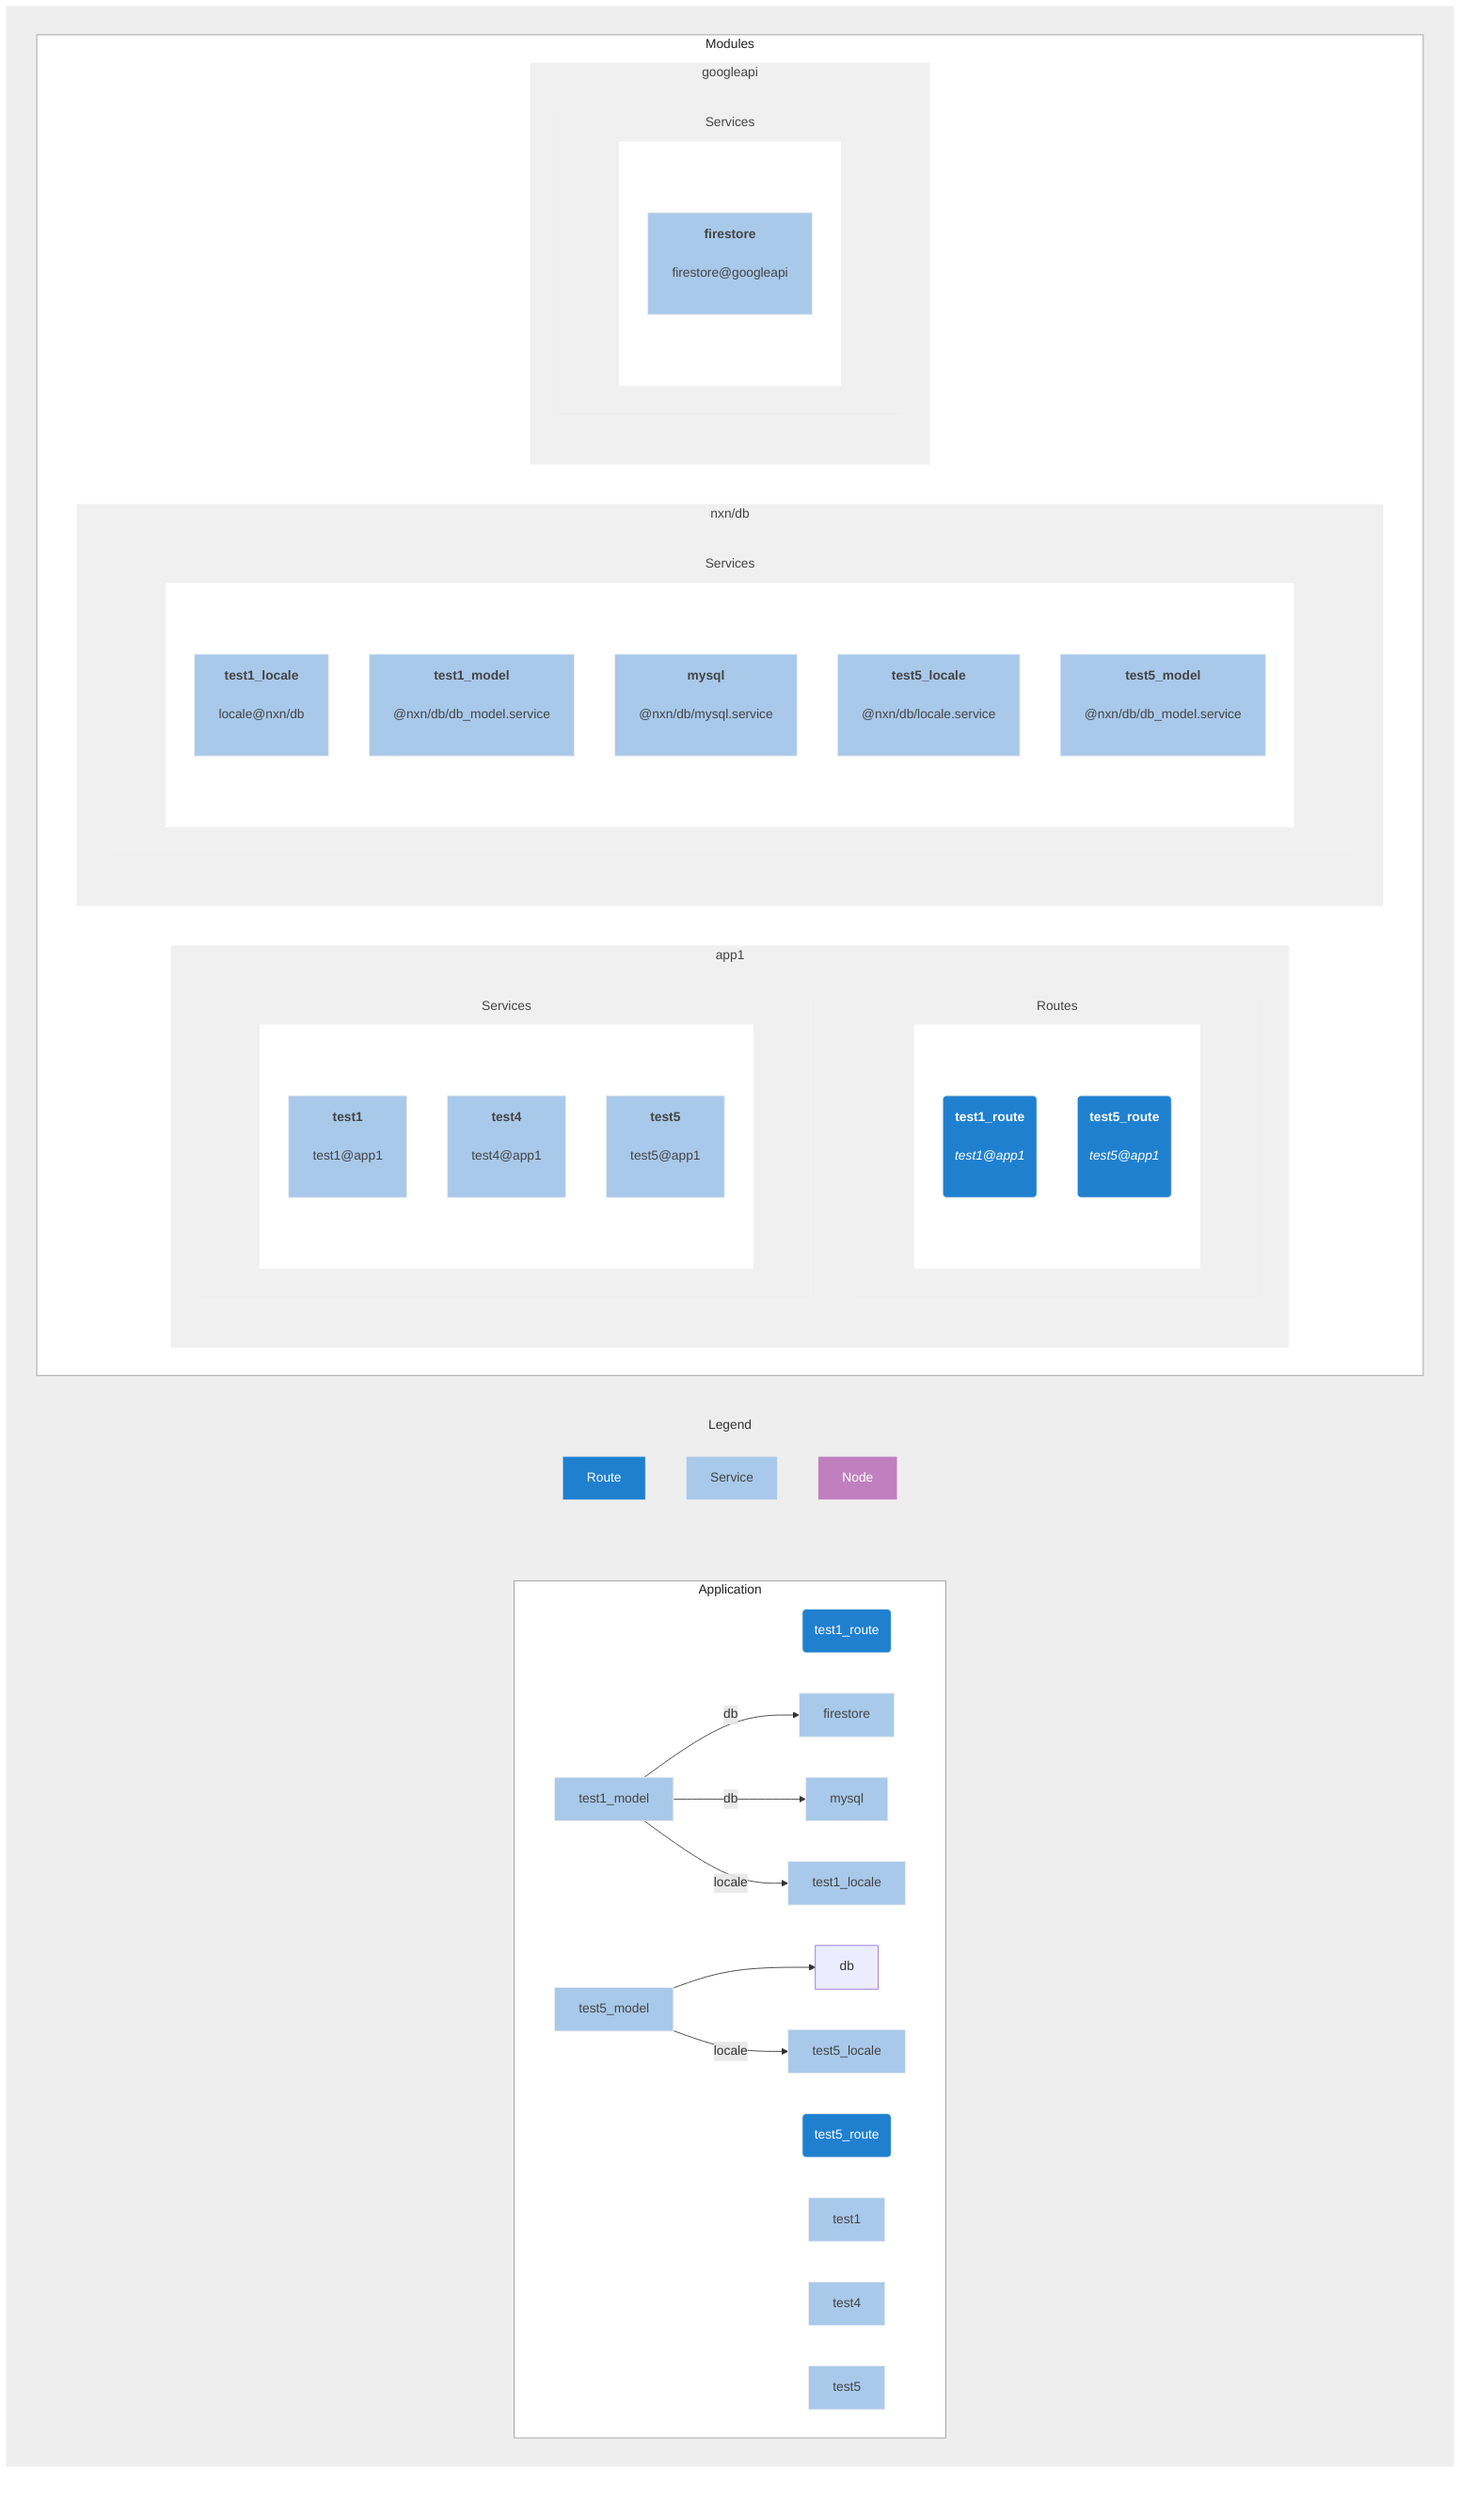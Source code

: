 graph TB;
subgraph main

subgraph Application
    direction LR;
    classDef nodeCls fill:#eee,stroke:#eee,color:#333
    classDef routeCls fill:#2080D0,stroke:#eee,color:#fff
    classDef nodCls fill:#C080C0,stroke:#eee,color:#fff
    classDef serviceCls fill:#A9C9EB,stroke:#eee,color:#444
    test1_route("test1_route"):::routeCls
    test5_route("test5_route"):::routeCls
    test1["test1"]:::serviceCls
    test1_locale["test1_locale"]:::serviceCls
    firestore["firestore"]:::serviceCls
    test1_model["test1_model"]:::serviceCls
    test1_model -- db -->firestore;
    test1_model -- db -->mysql;
    test1_model -- locale -->test1_locale;
    mysql["mysql"]:::serviceCls
    test4["test4"]:::serviceCls
    test5_locale["test5_locale"]:::serviceCls
    test5_model["test5_model"]:::serviceCls
    test5_model --> db;
    test5_model -- locale -->test5_locale;
    test5["test5"]:::serviceCls
end

subgraph Legend
    Route:::routeCls
    Service:::serviceCls
    Node:::nodCls
end

subgraph Modules
    direction LR;
    classDef nodeCls fill:#C080C0,stroke:#eee,color:#fff
    classDef routeCls fill:#2080D0,stroke:#eee,color:#fff
    classDef nodCls fill:#C080C0,stroke:#eee,color:#fff
    classDef serviceCls fill:#A9C9EB,stroke:#eee,color:#444


subgraph app1
direction TB;

subgraph app1:routes["Routes"]
direction LR;

subgraph app1_routes1
direction TB;
    test1_route_doc("<b>test1_route</b><br><br><i>test1@app1</i><br><br>"):::routeCls

    test5_route_doc("<b>test5_route</b><br><br><i>test5@app1</i><br><br>"):::routeCls

end
style app1_routes1 fill:#fff,stroke:#fff,color:#fff

end
style app1:routes fill:#f0f0f0,stroke:#eee,color:#444


subgraph app1:services["Services"]
direction LR;

subgraph app1_services1
direction TB;
    test1_doc["<b>test1</b><br><br>test1@app1<br><br>"]:::serviceCls

    test4_doc["<b>test4</b><br><br>test4@app1<br><br>"]:::serviceCls

    test5_doc["<b>test5</b><br><br>test5@app1<br><br>"]:::serviceCls

end
style app1_services1 fill:#fff,stroke:#fff,color:#fff

end
style app1:services fill:#f0f0f0,stroke:#eee,color:#444

end
style app1 fill:#f0f0f0,stroke:#eee,color:#444



subgraph nxn/db
direction TB;

subgraph nxn/db:services["Services"]
direction LR;

subgraph nxn/db_services1
direction TB;
    test1_locale_doc["<b>test1_locale</b><br><br>locale@nxn/db<br><br>"]:::serviceCls

    test1_model_doc["<b>test1_model</b><br><br>@nxn/db/db_model.service<br><br>"]:::serviceCls

    mysql_doc["<b>mysql</b><br><br>@nxn/db/mysql.service<br><br>"]:::serviceCls

    test5_locale_doc["<b>test5_locale</b><br><br>@nxn/db/locale.service<br><br>"]:::serviceCls

    test5_model_doc["<b>test5_model</b><br><br>@nxn/db/db_model.service<br><br>"]:::serviceCls

end
style nxn/db_services1 fill:#fff,stroke:#fff,color:#fff

end
style nxn/db:services fill:#f0f0f0,stroke:#eee,color:#444

end
style nxn/db fill:#f0f0f0,stroke:#eee,color:#444



subgraph googleapi
direction TB;

subgraph googleapi:services["Services"]
direction LR;

subgraph googleapi_services1
direction TB;
    firestore_doc["<b>firestore</b><br><br>firestore@googleapi<br><br>"]:::serviceCls

end
style googleapi_services1 fill:#fff,stroke:#fff,color:#fff

end
style googleapi:services fill:#f0f0f0,stroke:#eee,color:#444

end
style googleapi fill:#f0f0f0,stroke:#eee,color:#444
end
style Modules fill:#fff,stroke:#999,color:#222



end


style Application fill:#fff,stroke:#999,color:#222
style Legend fill:#eee,stroke:#eee,color:#333
style main fill:#eee,stroke:#eee,color:#eee